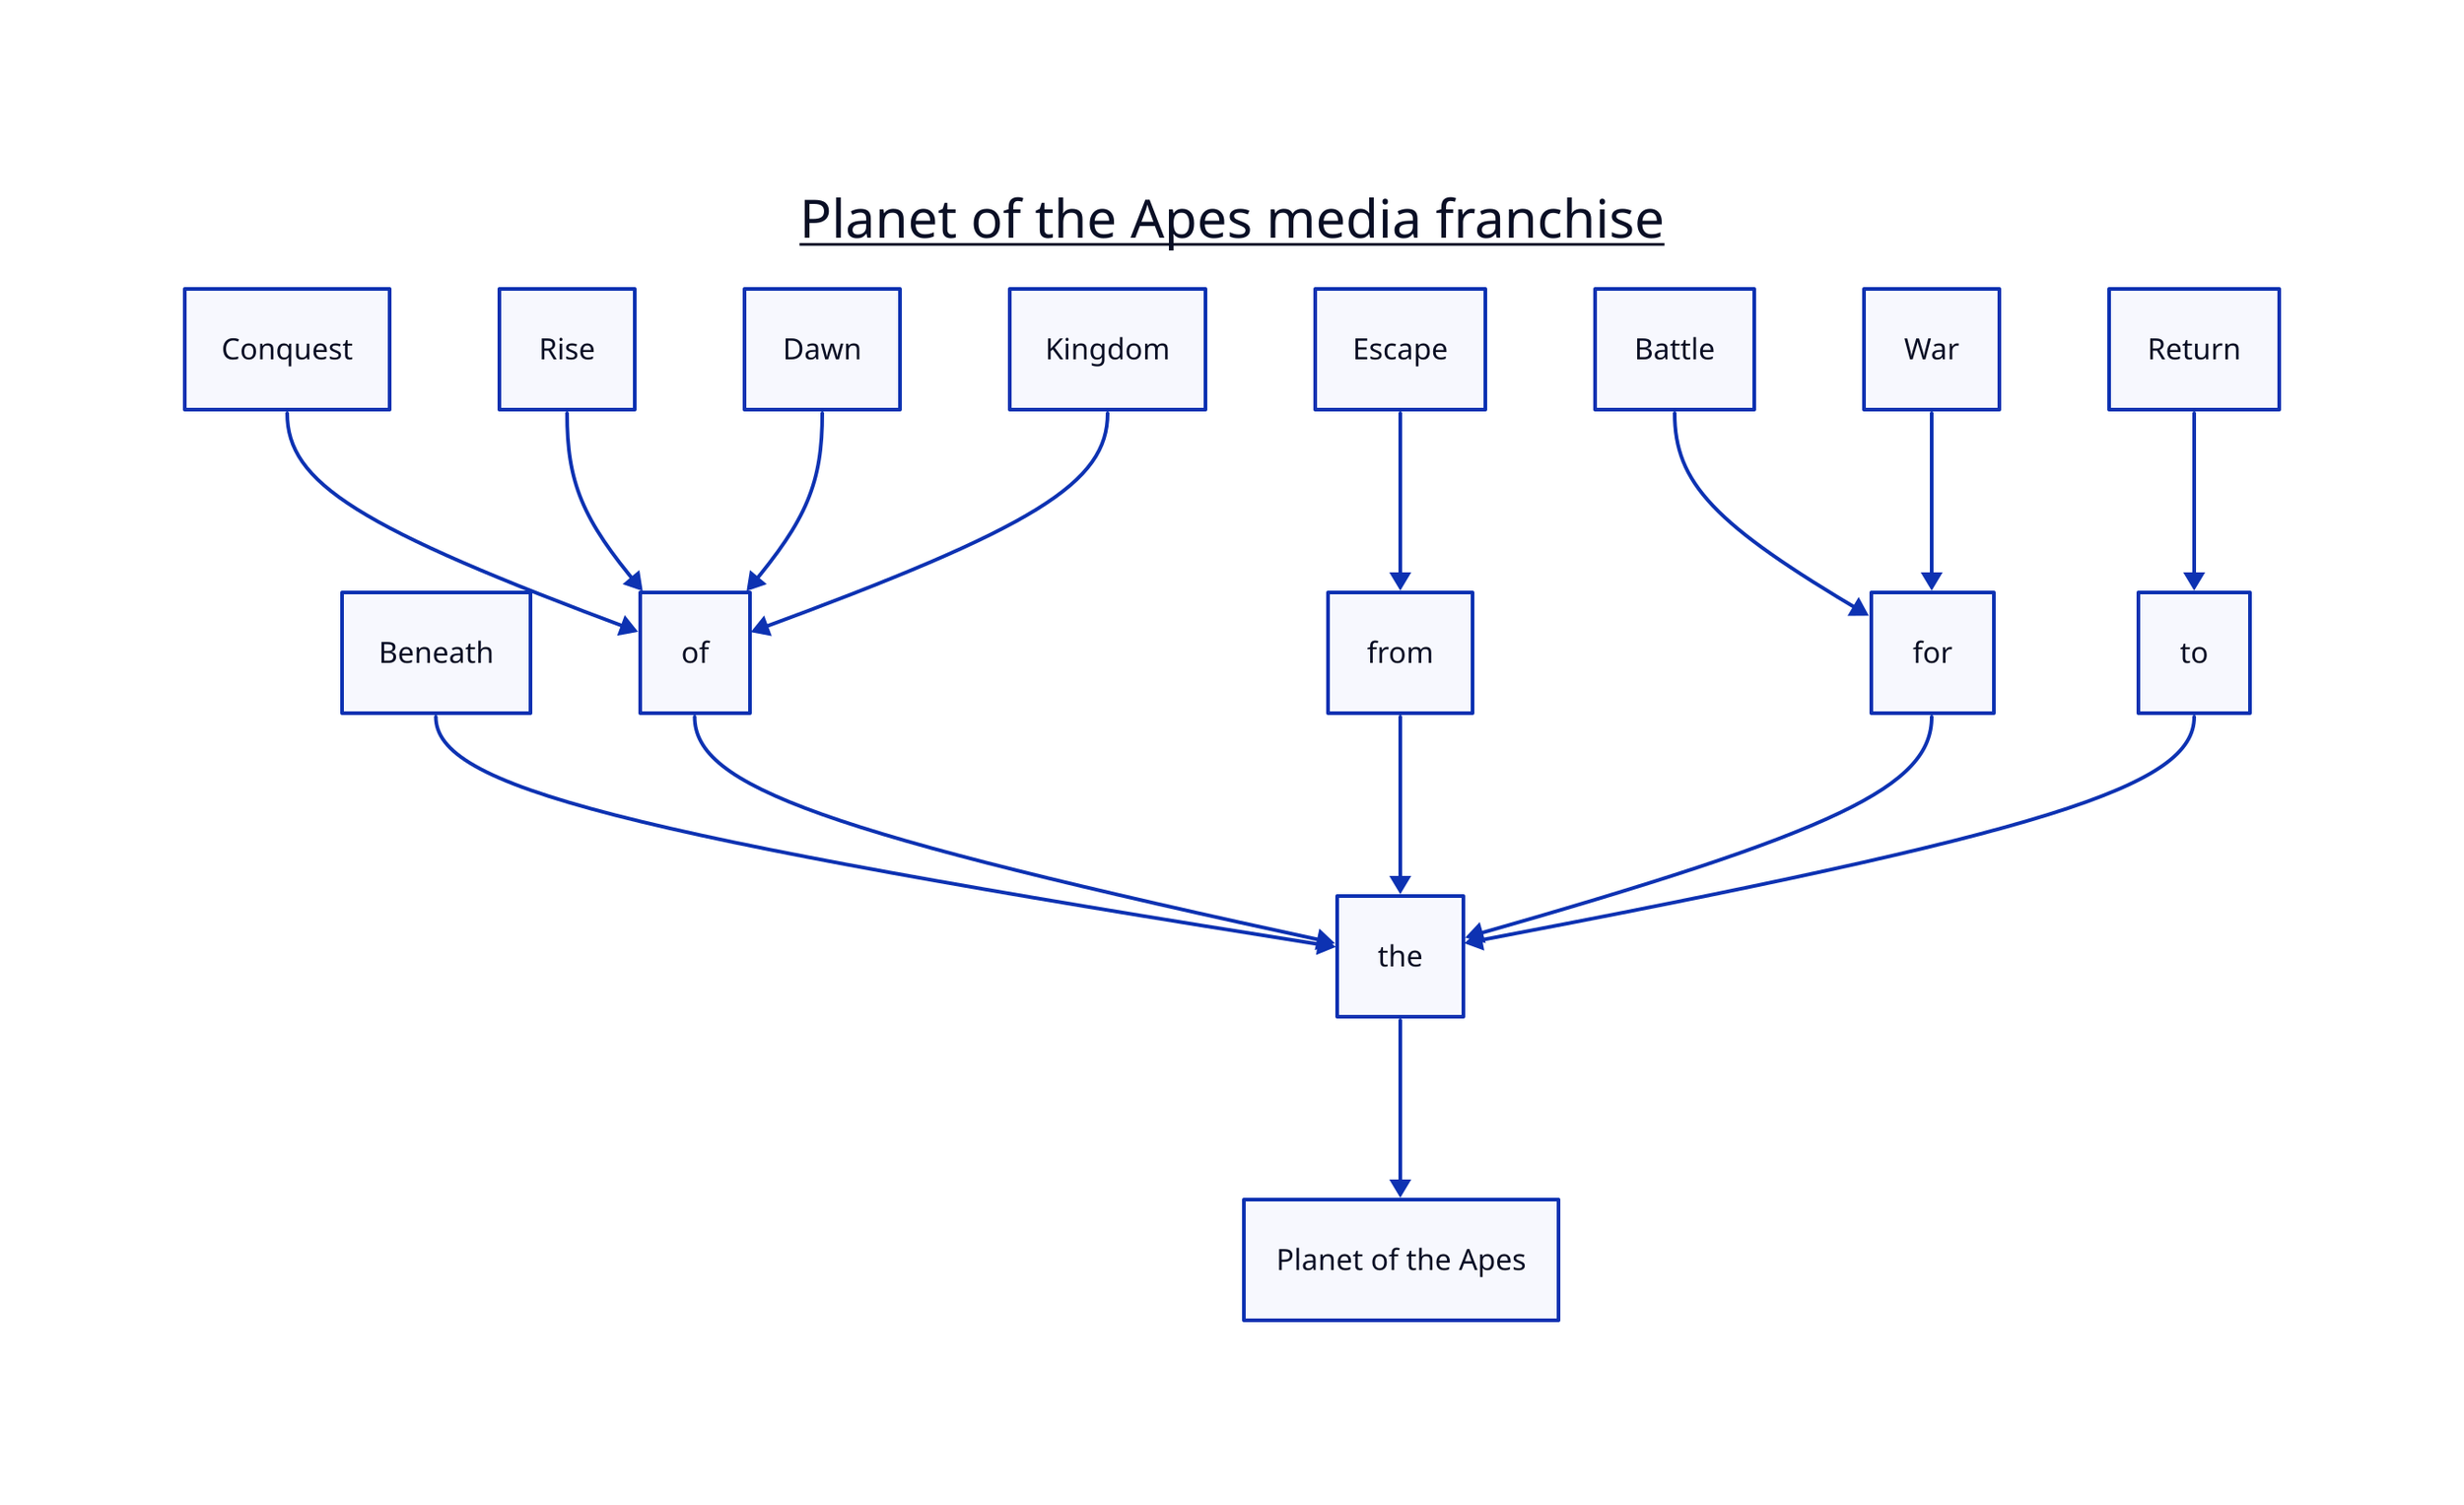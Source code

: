 title: Planet of the Apes media franchise {
  near: top-center
  shape: text
  style: {
    font-size: 29
    bold: true
    underline: true
  }
}

Battle -> for
Beneath -> the
Escape -> from
of -> the
from -> the
for -> the
Conquest -> of
the -> Planet of the Apes

Rise -> of
Dawn -> of
War -> for
Kingdom -> of
Return -> to
to -> the
